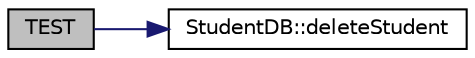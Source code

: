 digraph "TEST"
{
  edge [fontname="Helvetica",fontsize="10",labelfontname="Helvetica",labelfontsize="10"];
  node [fontname="Helvetica",fontsize="10",shape=record];
  rankdir="LR";
  Node1 [label="TEST",height=0.2,width=0.4,color="black", fillcolor="grey75", style="filled", fontcolor="black"];
  Node1 -> Node2 [color="midnightblue",fontsize="10",style="solid",fontname="Helvetica"];
  Node2 [label="StudentDB::deleteStudent",height=0.2,width=0.4,color="black", fillcolor="white", style="filled",URL="$class_student_d_b.html#ad523ce3b196a299535f8855a5c60a93a",tooltip="Remove a student from the STUDENTS table in the SQLite database. "];
}
